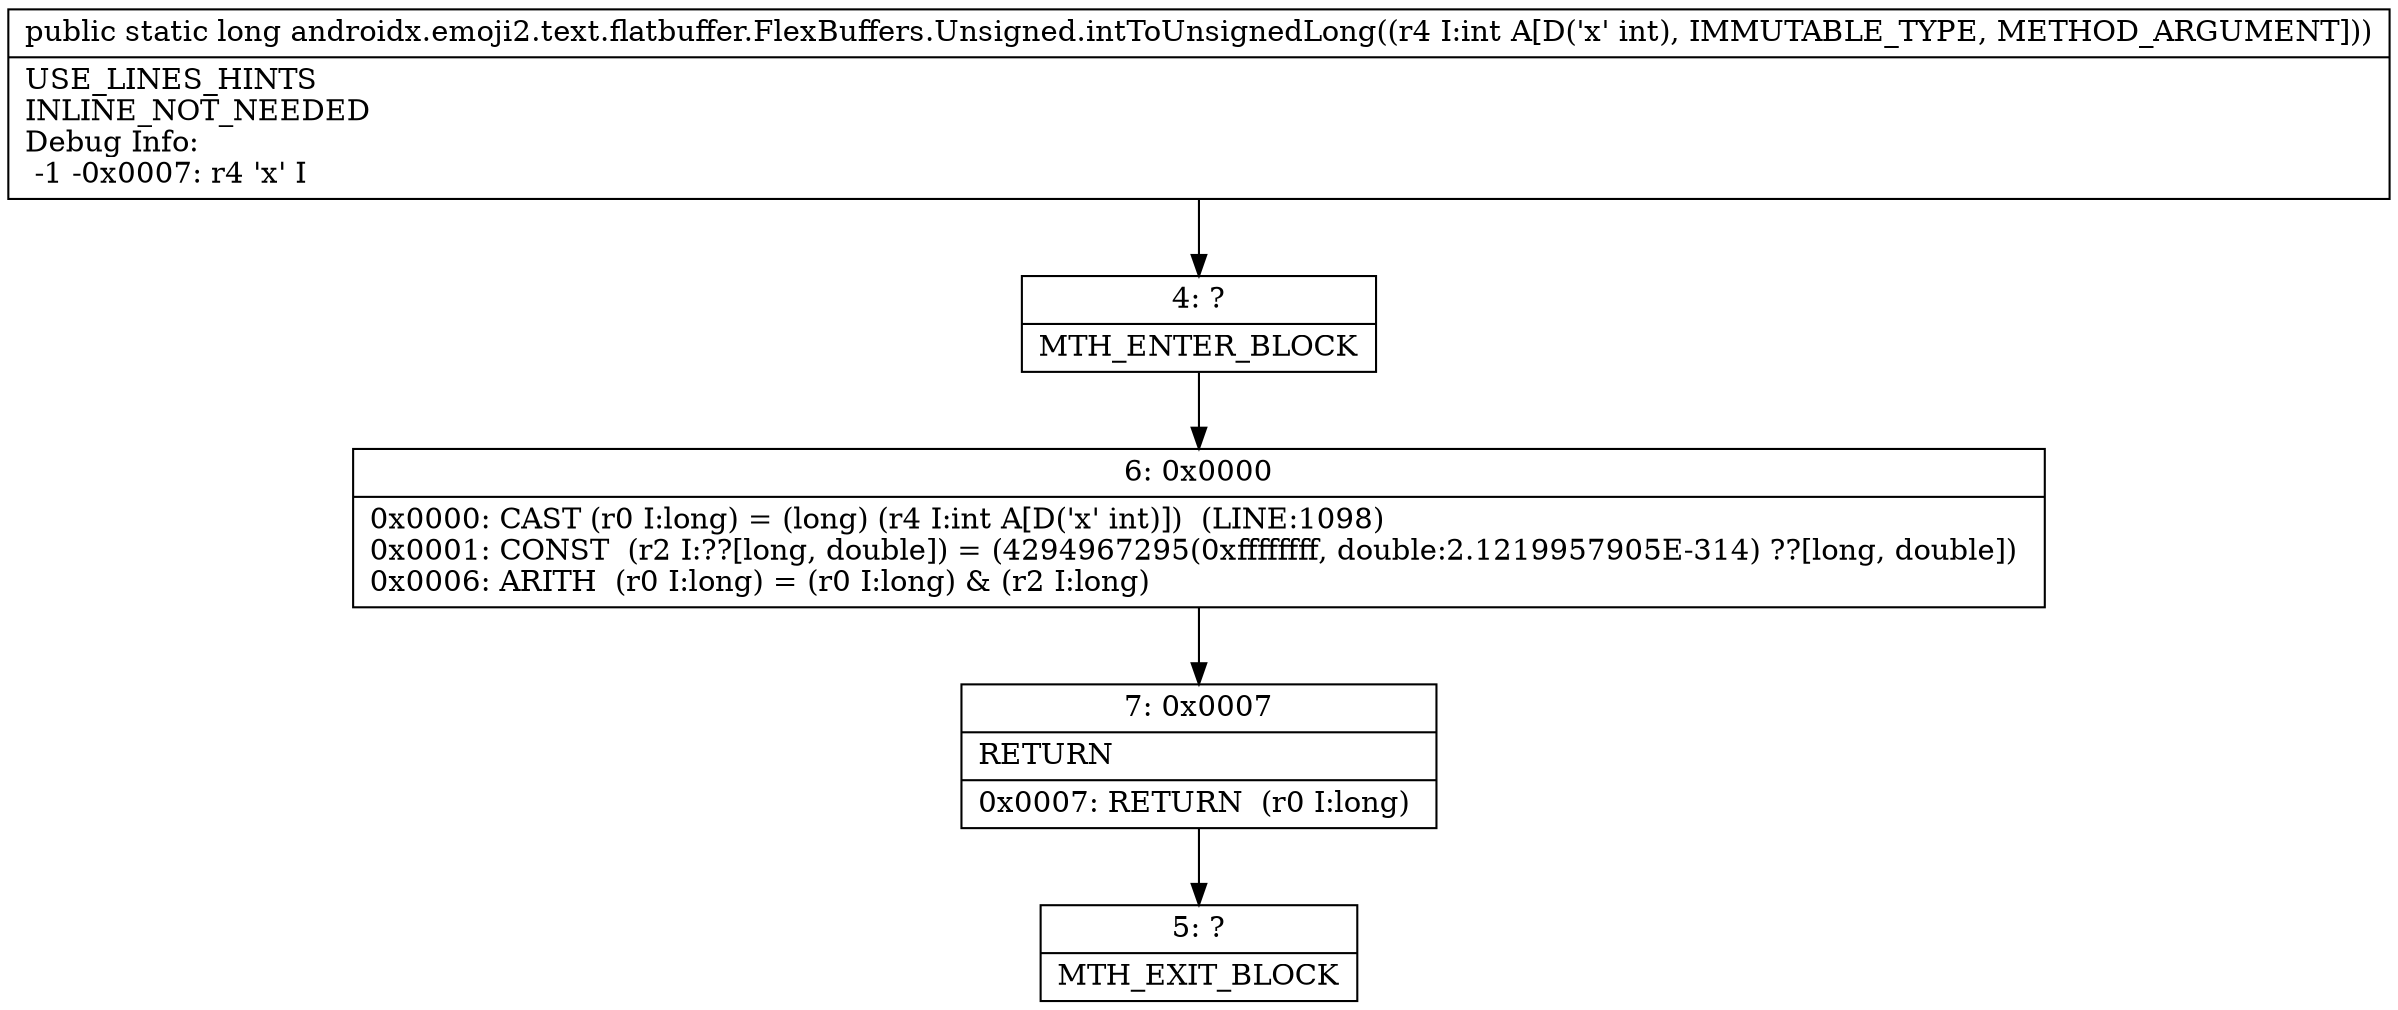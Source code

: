 digraph "CFG forandroidx.emoji2.text.flatbuffer.FlexBuffers.Unsigned.intToUnsignedLong(I)J" {
Node_4 [shape=record,label="{4\:\ ?|MTH_ENTER_BLOCK\l}"];
Node_6 [shape=record,label="{6\:\ 0x0000|0x0000: CAST (r0 I:long) = (long) (r4 I:int A[D('x' int)])  (LINE:1098)\l0x0001: CONST  (r2 I:??[long, double]) = (4294967295(0xffffffff, double:2.1219957905E\-314) ??[long, double]) \l0x0006: ARITH  (r0 I:long) = (r0 I:long) & (r2 I:long) \l}"];
Node_7 [shape=record,label="{7\:\ 0x0007|RETURN\l|0x0007: RETURN  (r0 I:long) \l}"];
Node_5 [shape=record,label="{5\:\ ?|MTH_EXIT_BLOCK\l}"];
MethodNode[shape=record,label="{public static long androidx.emoji2.text.flatbuffer.FlexBuffers.Unsigned.intToUnsignedLong((r4 I:int A[D('x' int), IMMUTABLE_TYPE, METHOD_ARGUMENT]))  | USE_LINES_HINTS\lINLINE_NOT_NEEDED\lDebug Info:\l  \-1 \-0x0007: r4 'x' I\l}"];
MethodNode -> Node_4;Node_4 -> Node_6;
Node_6 -> Node_7;
Node_7 -> Node_5;
}

